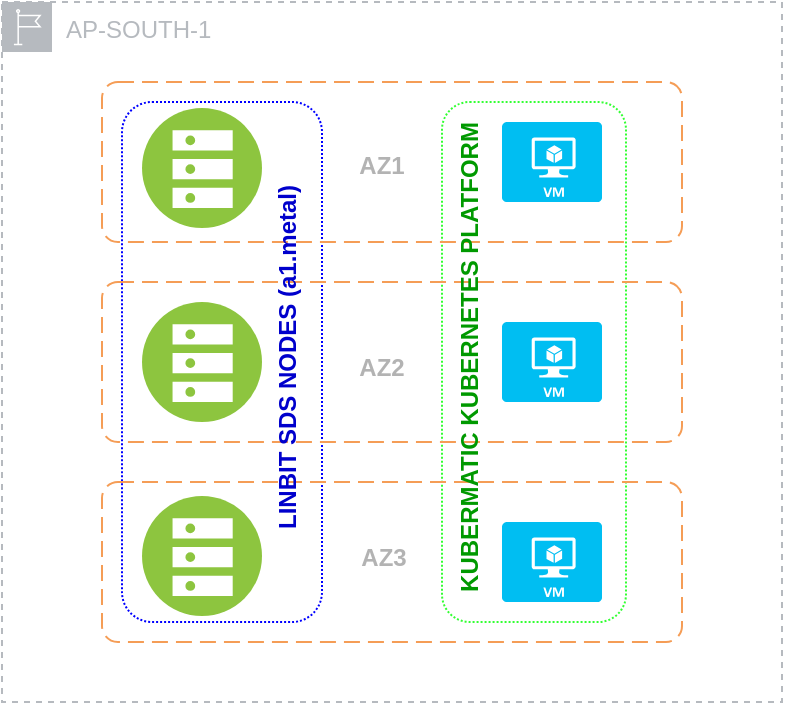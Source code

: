 <mxfile version="16.3.0" type="github">
  <diagram id="e3lR1-13QfDygwD2T3bt" name="Page-1">
    <mxGraphModel dx="782" dy="436" grid="1" gridSize="10" guides="1" tooltips="1" connect="1" arrows="1" fold="1" page="1" pageScale="1" pageWidth="850" pageHeight="1100" math="0" shadow="0">
      <root>
        <mxCell id="0" />
        <mxCell id="1" parent="0" />
        <mxCell id="uNf3FaEutj_hBp6h3jgK-1" value="AP-SOUTH-1" style="sketch=0;outlineConnect=0;gradientColor=none;html=1;whiteSpace=wrap;fontSize=12;fontStyle=0;shape=mxgraph.aws4.group;grIcon=mxgraph.aws4.group_region;strokeColor=#B6BABF;fillColor=none;verticalAlign=top;align=left;spacingLeft=30;fontColor=#B6BABF;dashed=1;" vertex="1" parent="1">
          <mxGeometry x="210" y="100" width="390" height="350" as="geometry" />
        </mxCell>
        <mxCell id="uNf3FaEutj_hBp6h3jgK-16" value="" style="rounded=1;whiteSpace=wrap;html=1;strokeWidth=1;dashed=1;dashPattern=1 1;strokeColor=#33FF33;" vertex="1" parent="1">
          <mxGeometry x="430" y="150" width="92" height="260" as="geometry" />
        </mxCell>
        <mxCell id="uNf3FaEutj_hBp6h3jgK-15" value="" style="rounded=1;whiteSpace=wrap;html=1;strokeWidth=1;dashed=1;dashPattern=1 1;strokeColor=#0000FF;" vertex="1" parent="1">
          <mxGeometry x="270" y="150" width="100" height="260" as="geometry" />
        </mxCell>
        <mxCell id="uNf3FaEutj_hBp6h3jgK-2" value="" style="rounded=1;arcSize=10;dashed=1;strokeColor=#F59D56;fillColor=none;gradientColor=none;dashPattern=8 4;strokeWidth=1;" vertex="1" parent="1">
          <mxGeometry x="260" y="140" width="290" height="80" as="geometry" />
        </mxCell>
        <mxCell id="uNf3FaEutj_hBp6h3jgK-3" value="" style="aspect=fixed;perimeter=ellipsePerimeter;html=1;align=center;shadow=0;dashed=0;fontColor=#4277BB;labelBackgroundColor=#ffffff;fontSize=12;spacingTop=3;image;image=img/lib/ibm/vpc/BareMetalServer.svg;" vertex="1" parent="1">
          <mxGeometry x="280" y="153" width="60" height="60" as="geometry" />
        </mxCell>
        <mxCell id="uNf3FaEutj_hBp6h3jgK-5" value="" style="verticalLabelPosition=bottom;html=1;verticalAlign=top;align=center;strokeColor=none;fillColor=#00BEF2;shape=mxgraph.azure.virtual_machine;" vertex="1" parent="1">
          <mxGeometry x="460" y="160" width="50" height="40" as="geometry" />
        </mxCell>
        <mxCell id="uNf3FaEutj_hBp6h3jgK-6" value="" style="rounded=1;arcSize=10;dashed=1;strokeColor=#F59D56;fillColor=none;gradientColor=none;dashPattern=8 4;strokeWidth=1;" vertex="1" parent="1">
          <mxGeometry x="260" y="240" width="290" height="80" as="geometry" />
        </mxCell>
        <mxCell id="uNf3FaEutj_hBp6h3jgK-7" value="" style="aspect=fixed;perimeter=ellipsePerimeter;html=1;align=center;shadow=0;dashed=0;fontColor=#4277BB;labelBackgroundColor=#ffffff;fontSize=12;spacingTop=3;image;image=img/lib/ibm/vpc/BareMetalServer.svg;" vertex="1" parent="1">
          <mxGeometry x="280" y="250" width="60" height="60" as="geometry" />
        </mxCell>
        <mxCell id="uNf3FaEutj_hBp6h3jgK-8" value="" style="verticalLabelPosition=bottom;html=1;verticalAlign=top;align=center;strokeColor=none;fillColor=#00BEF2;shape=mxgraph.azure.virtual_machine;" vertex="1" parent="1">
          <mxGeometry x="460" y="260" width="50" height="40" as="geometry" />
        </mxCell>
        <mxCell id="uNf3FaEutj_hBp6h3jgK-9" value="" style="rounded=1;arcSize=10;dashed=1;strokeColor=#F59D56;fillColor=none;gradientColor=none;dashPattern=8 4;strokeWidth=1;" vertex="1" parent="1">
          <mxGeometry x="260" y="340" width="290" height="80" as="geometry" />
        </mxCell>
        <mxCell id="uNf3FaEutj_hBp6h3jgK-10" value="" style="aspect=fixed;perimeter=ellipsePerimeter;html=1;align=center;shadow=0;dashed=0;fontColor=#4277BB;labelBackgroundColor=#ffffff;fontSize=12;spacingTop=3;image;image=img/lib/ibm/vpc/BareMetalServer.svg;" vertex="1" parent="1">
          <mxGeometry x="280" y="347" width="60" height="60" as="geometry" />
        </mxCell>
        <mxCell id="uNf3FaEutj_hBp6h3jgK-11" value="" style="verticalLabelPosition=bottom;html=1;verticalAlign=top;align=center;strokeColor=none;fillColor=#00BEF2;shape=mxgraph.azure.virtual_machine;" vertex="1" parent="1">
          <mxGeometry x="460" y="360" width="50" height="40" as="geometry" />
        </mxCell>
        <mxCell id="uNf3FaEutj_hBp6h3jgK-12" value="AZ1" style="text;html=1;strokeColor=none;fillColor=none;align=center;verticalAlign=middle;whiteSpace=wrap;rounded=0;fontStyle=1;fontColor=#B3B3B3;" vertex="1" parent="1">
          <mxGeometry x="370" y="167" width="60" height="30" as="geometry" />
        </mxCell>
        <mxCell id="uNf3FaEutj_hBp6h3jgK-13" value="AZ2" style="text;html=1;strokeColor=none;fillColor=none;align=center;verticalAlign=middle;whiteSpace=wrap;rounded=0;fontStyle=1;fontColor=#B3B3B3;" vertex="1" parent="1">
          <mxGeometry x="370" y="268" width="60" height="30" as="geometry" />
        </mxCell>
        <mxCell id="uNf3FaEutj_hBp6h3jgK-14" value="AZ3" style="text;html=1;strokeColor=none;fillColor=none;align=center;verticalAlign=middle;whiteSpace=wrap;rounded=0;fontStyle=1;fontColor=#B3B3B3;" vertex="1" parent="1">
          <mxGeometry x="371" y="363" width="60" height="30" as="geometry" />
        </mxCell>
        <mxCell id="uNf3FaEutj_hBp6h3jgK-17" value="LINBIT SDS NODES (a1.metal)" style="text;html=1;strokeColor=none;fillColor=none;align=center;verticalAlign=middle;rounded=0;dashed=1;dashPattern=1 1;fontColor=#0000CC;rotation=-90;fontStyle=1" vertex="1" parent="1">
          <mxGeometry x="238" y="268" width="230" height="20" as="geometry" />
        </mxCell>
        <mxCell id="uNf3FaEutj_hBp6h3jgK-18" value="KUBERMATIC KUBERNETES PLATFORM" style="text;html=1;strokeColor=none;fillColor=none;align=center;verticalAlign=middle;rounded=0;dashed=1;dashPattern=1 1;fontColor=#009900;rotation=-90;fontStyle=1;spacingTop=0;" vertex="1" parent="1">
          <mxGeometry x="324" y="268" width="240" height="20" as="geometry" />
        </mxCell>
      </root>
    </mxGraphModel>
  </diagram>
</mxfile>
